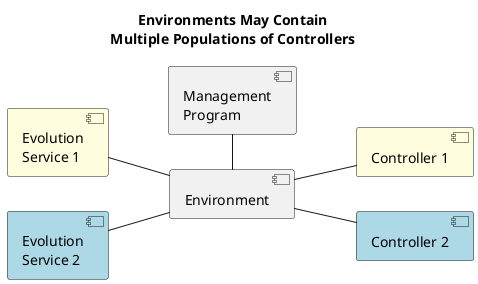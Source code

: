 @startuml
left to right direction

title Environments May Contain\nMultiple Populations of Controllers

[Evolution\nService 1] as evo1 #LightYellow
[Evolution\nService 2] as evo2 #LightBlue
[Environment] as env
[Controller 1] as ctrl1 #LightYellow
[Controller 2] as ctrl2 #LightBlue
[Management\nProgram] as mgmt

mgmt - env
evo1 -- env
evo2 -- env
env -- ctrl1
env -- ctrl2

@enduml